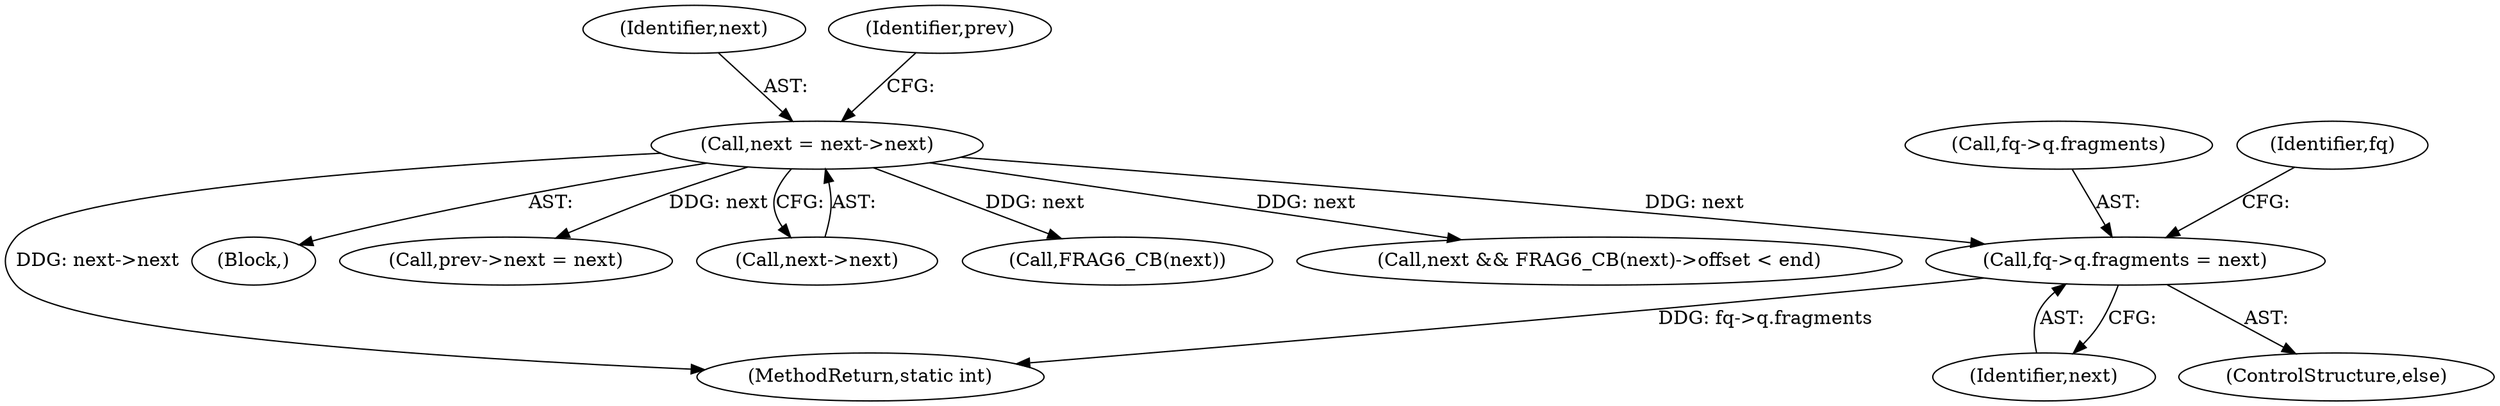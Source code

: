 digraph "1_linux_70789d7052239992824628db8133de08dc78e593_0@pointer" {
"1000523" [label="(Call,fq->q.fragments = next)"];
"1000510" [label="(Call,next = next->next)"];
"1000529" [label="(Identifier,next)"];
"1000511" [label="(Identifier,next)"];
"1000452" [label="(Call,FRAG6_CB(next))"];
"1000448" [label="(Call,next && FRAG6_CB(next)->offset < end)"];
"1000516" [label="(Identifier,prev)"];
"1000716" [label="(MethodReturn,static int)"];
"1000523" [label="(Call,fq->q.fragments = next)"];
"1000505" [label="(Block,)"];
"1000524" [label="(Call,fq->q.fragments)"];
"1000522" [label="(ControlStructure,else)"];
"1000517" [label="(Call,prev->next = next)"];
"1000512" [label="(Call,next->next)"];
"1000510" [label="(Call,next = next->next)"];
"1000533" [label="(Identifier,fq)"];
"1000523" -> "1000522"  [label="AST: "];
"1000523" -> "1000529"  [label="CFG: "];
"1000524" -> "1000523"  [label="AST: "];
"1000529" -> "1000523"  [label="AST: "];
"1000533" -> "1000523"  [label="CFG: "];
"1000523" -> "1000716"  [label="DDG: fq->q.fragments"];
"1000510" -> "1000523"  [label="DDG: next"];
"1000510" -> "1000505"  [label="AST: "];
"1000510" -> "1000512"  [label="CFG: "];
"1000511" -> "1000510"  [label="AST: "];
"1000512" -> "1000510"  [label="AST: "];
"1000516" -> "1000510"  [label="CFG: "];
"1000510" -> "1000716"  [label="DDG: next->next"];
"1000510" -> "1000448"  [label="DDG: next"];
"1000510" -> "1000452"  [label="DDG: next"];
"1000510" -> "1000517"  [label="DDG: next"];
}
